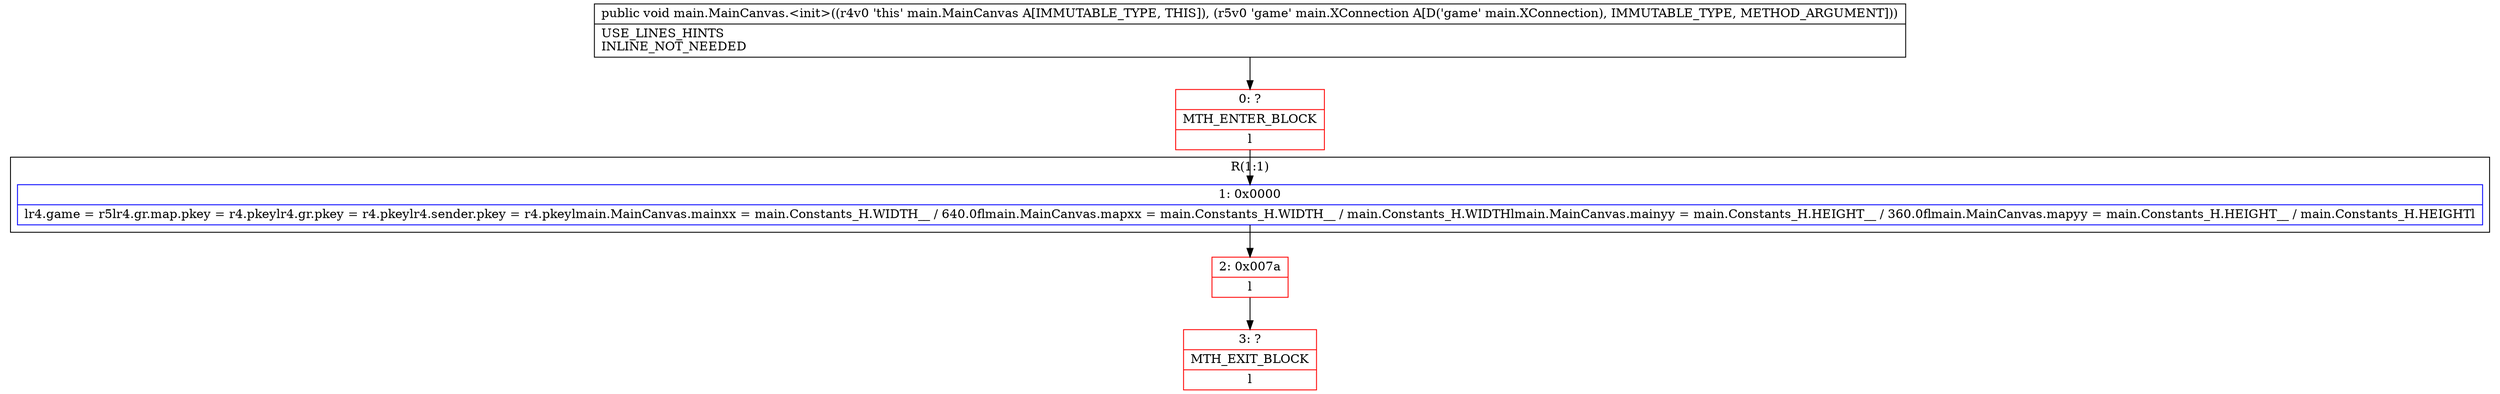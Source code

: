 digraph "CFG formain.MainCanvas.\<init\>(Lmain\/XConnection;)V" {
subgraph cluster_Region_502629853 {
label = "R(1:1)";
node [shape=record,color=blue];
Node_1 [shape=record,label="{1\:\ 0x0000|lr4.game = r5lr4.gr.map.pkey = r4.pkeylr4.gr.pkey = r4.pkeylr4.sender.pkey = r4.pkeylmain.MainCanvas.mainxx = main.Constants_H.WIDTH__ \/ 640.0flmain.MainCanvas.mapxx = main.Constants_H.WIDTH__ \/ main.Constants_H.WIDTHlmain.MainCanvas.mainyy = main.Constants_H.HEIGHT__ \/ 360.0flmain.MainCanvas.mapyy = main.Constants_H.HEIGHT__ \/ main.Constants_H.HEIGHTl}"];
}
Node_0 [shape=record,color=red,label="{0\:\ ?|MTH_ENTER_BLOCK\l|l}"];
Node_2 [shape=record,color=red,label="{2\:\ 0x007a|l}"];
Node_3 [shape=record,color=red,label="{3\:\ ?|MTH_EXIT_BLOCK\l|l}"];
MethodNode[shape=record,label="{public void main.MainCanvas.\<init\>((r4v0 'this' main.MainCanvas A[IMMUTABLE_TYPE, THIS]), (r5v0 'game' main.XConnection A[D('game' main.XConnection), IMMUTABLE_TYPE, METHOD_ARGUMENT]))  | USE_LINES_HINTS\lINLINE_NOT_NEEDED\l}"];
MethodNode -> Node_0;
Node_1 -> Node_2;
Node_0 -> Node_1;
Node_2 -> Node_3;
}

